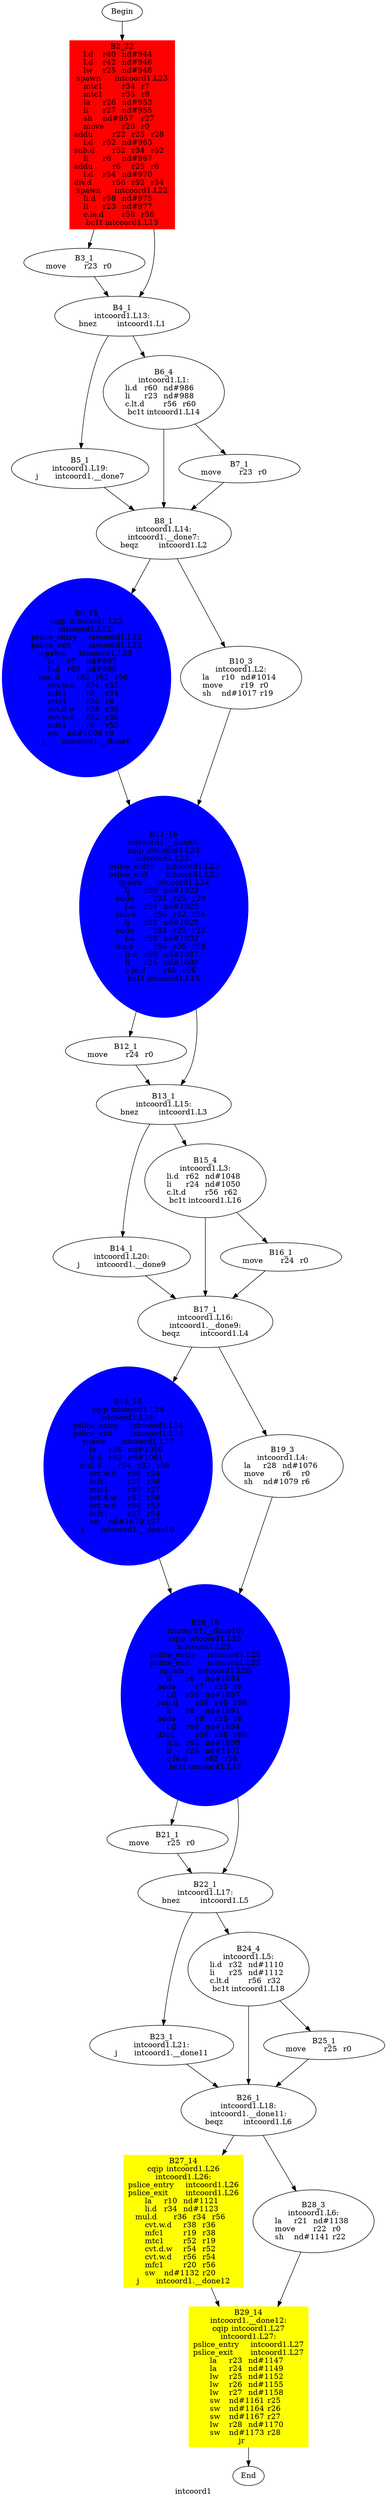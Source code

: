 digraph G{
	label = "intcoord1"	style = "dashed";
	color = purple;
	Node0 [label = "Begin"];
	Node0 -> {Node2 }
	Node1 [label = "End"];
	Node1 -> {}
	Node2 [label = "B2_22\nl.d	r40	nd#944	\nl.d	r42	nd#946	\nlw	r25	nd#948	\nspawn	intcoord1.L23\nmtc1	r34	r7	\nmtc1	r35	r8	\nla	r26	nd#953	\nli	r27	nd#955	\nsh	nd#957	r27	\nmove	r28	r0	\naddu	r22	r25	r28	\nl.d	r52	nd#963	\nsub.d	r52	r34	r52	\nli	r6	nd#967	\naddu	r6	r25	r6	\nl.d	r54	nd#970	\ndiv.d	r56	r52	r54	\nspawn	intcoord1.L22\nli.d	r58	nd#975	\nli	r23	nd#977	\nc.le.d	r58	r56	\nbc1t	intcoord1.L13\n"];
	Node2 -> {Node3 Node4 }
	Node3 [label = "B3_1\nmove	r23	r0	\n"];
	Node3 -> {Node4 }
	Node4 [label = "B4_1\nintcoord1.L13:\nbnez	intcoord1.L1\n"];
	Node4 -> {Node5 Node6 }
	Node5 [label = "B5_1\nintcoord1.L19:\nj	intcoord1.__done7\n"];
	Node5 -> {Node8 }
	Node6 [label = "B6_4\nintcoord1.L1:\nli.d	r60	nd#986	\nli	r23	nd#988	\nc.lt.d	r56	r60	\nbc1t	intcoord1.L14\n"];
	Node6 -> {Node7 Node8 }
	Node7 [label = "B7_1\nmove	r23	r0	\n"];
	Node7 -> {Node8 }
	Node8 [label = "B8_1\nintcoord1.L14:\nintcoord1.__done7:\nbeqz	intcoord1.L2\n"];
	Node8 -> {Node9 Node10 }
	Node9 [label = "B9_15\ncqip	intcoord1.L22\nintcoord1.L22:\npslice_entry	intcoord1.L22\npslice_exit	intcoord1.L22\nspawn	intcoord1.L25\nla	r7	nd#997	\nli.d	r62	nd#999	\nmul.d	r32	r62	r56	\ncvt.w.d	r34	r32	\nmfc1	r8	r34	\nmtc1	r36	r8	\ncvt.d.w	r38	r36	\ncvt.w.d	r52	r38	\nmfc1	r9	r52	\nsw	nd#1008	r9	\nj	intcoord1.__done8\n"];
	Node9 -> {Node11 }
	Node10 [label = "B10_3\nintcoord1.L2:\nla	r10	nd#1014	\nmove	r19	r0	\nsh	nd#1017	r19	\n"];
	Node10 -> {Node11 }
	Node11 [label = "B11_16\nintcoord1.__done8:\ncqip	intcoord1.L23\nintcoord1.L23:\npslice_entry	intcoord1.L23\npslice_exit	intcoord1.L23\nspawn	intcoord1.L24\nli	r20	nd#1022	\naddu	r21	r25	r20	\nl.d	r54	nd#1025	\nsub.d	r56	r42	r54	\nli	r22	nd#1029	\naddu	r24	r25	r22	\nl.d	r58	nd#1032	\ndiv.d	r56	r56	r58	\nli.d	r60	nd#1037	\nli	r24	nd#1039	\nc.le.d	r60	r56	\nbc1t	intcoord1.L15\n"];
	Node11 -> {Node12 Node13 }
	Node12 [label = "B12_1\nmove	r24	r0	\n"];
	Node12 -> {Node13 }
	Node13 [label = "B13_1\nintcoord1.L15:\nbnez	intcoord1.L3\n"];
	Node13 -> {Node14 Node15 }
	Node14 [label = "B14_1\nintcoord1.L20:\nj	intcoord1.__done9\n"];
	Node14 -> {Node17 }
	Node15 [label = "B15_4\nintcoord1.L3:\nli.d	r62	nd#1048	\nli	r24	nd#1050	\nc.lt.d	r56	r62	\nbc1t	intcoord1.L16\n"];
	Node15 -> {Node16 Node17 }
	Node16 [label = "B16_1\nmove	r24	r0	\n"];
	Node16 -> {Node17 }
	Node17 [label = "B17_1\nintcoord1.L16:\nintcoord1.__done9:\nbeqz	intcoord1.L4\n"];
	Node17 -> {Node18 Node19 }
	Node18 [label = "B18_15\ncqip	intcoord1.L24\nintcoord1.L24:\npslice_entry	intcoord1.L24\npslice_exit	intcoord1.L24\nspawn	intcoord1.L27\nla	r26	nd#1059	\nli.d	r32	nd#1061	\nmul.d	r34	r32	r56	\ncvt.w.d	r36	r34	\nmfc1	r27	r36	\nmtc1	r38	r27	\ncvt.d.w	r52	r38	\ncvt.w.d	r54	r52	\nmfc1	r27	r54	\nsw	nd#1070	r27	\nj	intcoord1.__done10\n"];
	Node18 -> {Node20 }
	Node19 [label = "B19_3\nintcoord1.L4:\nla	r28	nd#1076	\nmove	r6	r0	\nsh	nd#1079	r6	\n"];
	Node19 -> {Node20 }
	Node20 [label = "B20_16\nintcoord1.__done10:\ncqip	intcoord1.L25\nintcoord1.L25:\npslice_entry	intcoord1.L25\npslice_exit	intcoord1.L25\nspawn	intcoord1.L26\nli	r6	nd#1084	\naddu	r7	r25	r6	\nl.d	r56	nd#1087	\nsub.d	r58	r40	r56	\nli	r8	nd#1091	\naddu	r9	r25	r8	\nl.d	r60	nd#1094	\ndiv.d	r56	r58	r60	\nli.d	r62	nd#1099	\nli	r25	nd#1101	\nc.le.d	r62	r56	\nbc1t	intcoord1.L17\n"];
	Node20 -> {Node21 Node22 }
	Node21 [label = "B21_1\nmove	r25	r0	\n"];
	Node21 -> {Node22 }
	Node22 [label = "B22_1\nintcoord1.L17:\nbnez	intcoord1.L5\n"];
	Node22 -> {Node23 Node24 }
	Node23 [label = "B23_1\nintcoord1.L21:\nj	intcoord1.__done11\n"];
	Node23 -> {Node26 }
	Node24 [label = "B24_4\nintcoord1.L5:\nli.d	r32	nd#1110	\nli	r25	nd#1112	\nc.lt.d	r56	r32	\nbc1t	intcoord1.L18\n"];
	Node24 -> {Node25 Node26 }
	Node25 [label = "B25_1\nmove	r25	r0	\n"];
	Node25 -> {Node26 }
	Node26 [label = "B26_1\nintcoord1.L18:\nintcoord1.__done11:\nbeqz	intcoord1.L6\n"];
	Node26 -> {Node27 Node28 }
	Node27 [label = "B27_14\ncqip	intcoord1.L26\nintcoord1.L26:\npslice_entry	intcoord1.L26\npslice_exit	intcoord1.L26\nla	r10	nd#1121	\nli.d	r34	nd#1123	\nmul.d	r36	r34	r56	\ncvt.w.d	r38	r36	\nmfc1	r19	r38	\nmtc1	r52	r19	\ncvt.d.w	r54	r52	\ncvt.w.d	r56	r54	\nmfc1	r20	r56	\nsw	nd#1132	r20	\nj	intcoord1.__done12\n"];
	Node27 -> {Node29 }
	Node28 [label = "B28_3\nintcoord1.L6:\nla	r21	nd#1138	\nmove	r22	r0	\nsh	nd#1141	r22	\n"];
	Node28 -> {Node29 }
	Node29 [label = "B29_14\nintcoord1.__done12:\ncqip	intcoord1.L27\nintcoord1.L27:\npslice_entry	intcoord1.L27\npslice_exit	intcoord1.L27\nla	r23	nd#1147	\nla	r24	nd#1149	\nlw	r25	nd#1152	\nlw	r26	nd#1155	\nlw	r27	nd#1158	\nsw	nd#1161	r25	\nsw	nd#1164	r26	\nsw	nd#1167	r27	\nlw	r28	nd#1170	\nsw	nd#1173	r28	\njr	\n"];
	Node29 -> {Node1 }
	Node2 [shape = box ,style=filled ,color=red];
	Node2 [shape = box ,style=filled ,color=red];
	Node9 [shape = ellipse ,style=filled ,color=blue];
	Node11 [shape = ellipse ,style=filled ,color=blue];
	Node18 [shape = ellipse ,style=filled ,color=blue];
	Node20 [shape = ellipse ,style=filled ,color=blue];
	Node27 [shape = polygon ,style=filled ,color=yellow];
	Node29 [shape = polygon ,style=filled ,color=yellow];
}

